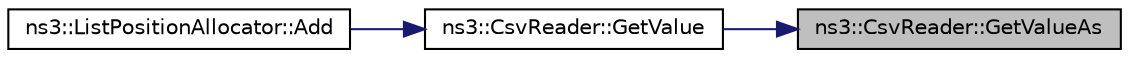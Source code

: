 digraph "ns3::CsvReader::GetValueAs"
{
 // LATEX_PDF_SIZE
  edge [fontname="Helvetica",fontsize="10",labelfontname="Helvetica",labelfontsize="10"];
  node [fontname="Helvetica",fontsize="10",shape=record];
  rankdir="RL";
  Node1 [label="ns3::CsvReader::GetValueAs",height=0.2,width=0.4,color="black", fillcolor="grey75", style="filled", fontcolor="black",tooltip="Attempt to convert from the string data stored at the specified column index into the specified type."];
  Node1 -> Node2 [dir="back",color="midnightblue",fontsize="10",style="solid",fontname="Helvetica"];
  Node2 [label="ns3::CsvReader::GetValue",height=0.2,width=0.4,color="black", fillcolor="white", style="filled",URL="$classns3_1_1_csv_reader.html#a0e36b5b0c75e2e941c11dd01d3c1b898",tooltip="Attempt to convert from the string data in the specified column to the specified data type."];
  Node2 -> Node3 [dir="back",color="midnightblue",fontsize="10",style="solid",fontname="Helvetica"];
  Node3 [label="ns3::ListPositionAllocator::Add",height=0.2,width=0.4,color="black", fillcolor="white", style="filled",URL="$classns3_1_1_list_position_allocator.html#aee42a10c5ea6e4c272e3c8bb8fe0d6f7",tooltip="Add the positions listed in a file."];
}
